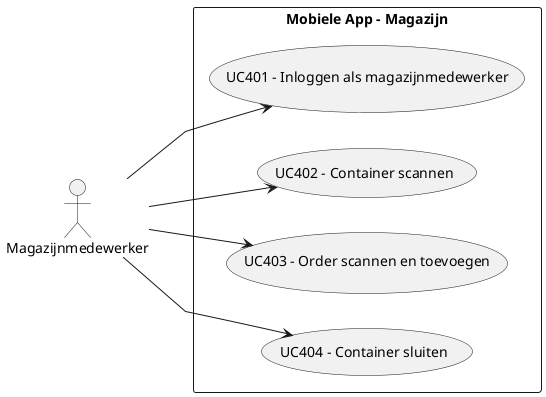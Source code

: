 @startuml
left to right direction
skinparam linetype polyline
actor Magazijnmedewerker

rectangle "Mobiele App - Magazijn" {
  Magazijnmedewerker --> (UC401 - Inloggen als magazijnmedewerker)
  Magazijnmedewerker --> (UC402 - Container scannen)
  Magazijnmedewerker --> (UC403 - Order scannen en toevoegen)
  Magazijnmedewerker --> (UC404 - Container sluiten)
}

@enduml